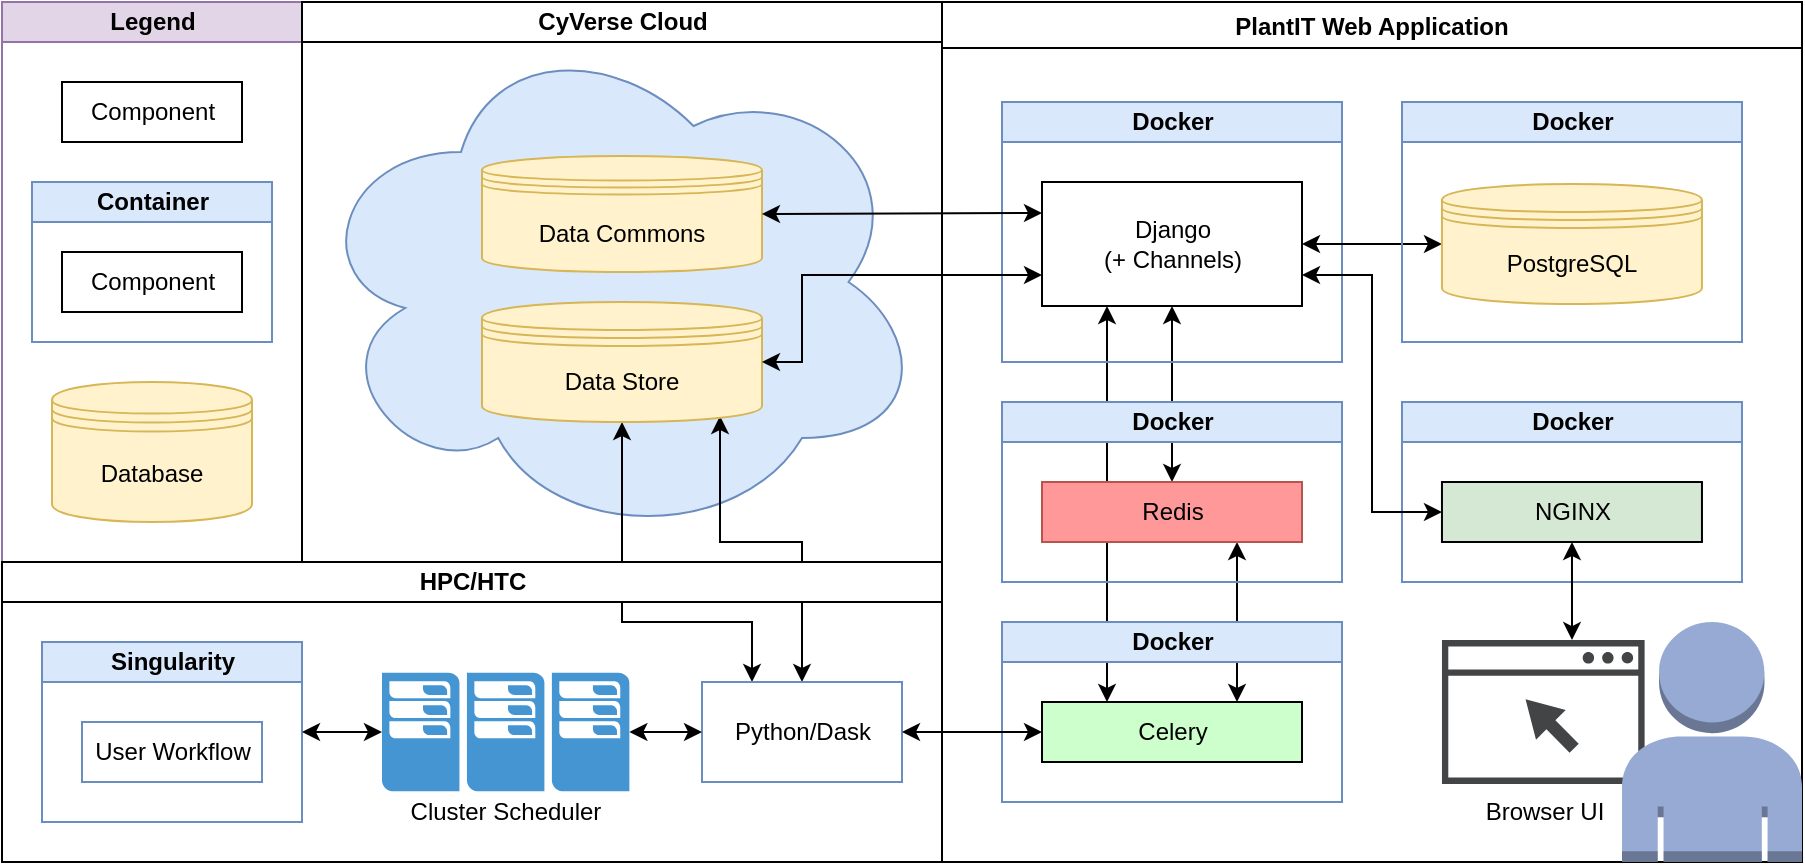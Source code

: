 <mxfile version="15.8.7" type="device"><diagram id="-mujnUQyETzRNn54WSRr" name="Page-1"><mxGraphModel dx="1186" dy="672" grid="1" gridSize="10" guides="1" tooltips="1" connect="1" arrows="1" fold="1" page="1" pageScale="1" pageWidth="850" pageHeight="1100" math="0" shadow="0"><root><mxCell id="0"/><mxCell id="1" parent="0"/><mxCell id="jiDZD1H1iM6Vtz3ghKW9-15" value="" style="ellipse;shape=cloud;whiteSpace=wrap;html=1;fillColor=#dae8fc;strokeColor=#6c8ebf;" parent="1" vertex="1"><mxGeometry x="192" y="810" width="310" height="260" as="geometry"/></mxCell><mxCell id="jiDZD1H1iM6Vtz3ghKW9-33" style="edgeStyle=orthogonalEdgeStyle;rounded=0;orthogonalLoop=1;jettySize=auto;html=1;exitX=0.25;exitY=0;exitDx=0;exitDy=0;entryX=0.5;entryY=1;entryDx=0;entryDy=0;startArrow=classic;startFill=1;" parent="1" source="jiDZD1H1iM6Vtz3ghKW9-27" target="KRTsN0oS1_rBEXScTUUf-78" edge="1"><mxGeometry relative="1" as="geometry"><Array as="points"><mxPoint x="415" y="1110"/><mxPoint x="350" y="1110"/></Array></mxGeometry></mxCell><mxCell id="jiDZD1H1iM6Vtz3ghKW9-34" style="edgeStyle=orthogonalEdgeStyle;rounded=0;orthogonalLoop=1;jettySize=auto;html=1;exitX=0.5;exitY=0;exitDx=0;exitDy=0;entryX=0.85;entryY=0.95;entryDx=0;entryDy=0;startArrow=classic;startFill=1;entryPerimeter=0;" parent="1" source="jiDZD1H1iM6Vtz3ghKW9-27" target="KRTsN0oS1_rBEXScTUUf-78" edge="1"><mxGeometry relative="1" as="geometry"><Array as="points"><mxPoint x="440" y="1070"/><mxPoint x="399" y="1070"/></Array></mxGeometry></mxCell><mxCell id="KRTsN0oS1_rBEXScTUUf-1" value="PlantIT Web Application" style="swimlane;" parent="1" vertex="1"><mxGeometry x="510" y="800" width="430" height="430" as="geometry"/></mxCell><mxCell id="5UJgsQlKjCk5yGTGNbXe-13" style="edgeStyle=orthogonalEdgeStyle;rounded=0;orthogonalLoop=1;jettySize=auto;html=1;exitX=0.75;exitY=0;exitDx=0;exitDy=0;startArrow=classic;startFill=1;entryX=0.75;entryY=1;entryDx=0;entryDy=0;" parent="KRTsN0oS1_rBEXScTUUf-1" source="5UJgsQlKjCk5yGTGNbXe-12" target="jiDZD1H1iM6Vtz3ghKW9-12" edge="1"><mxGeometry relative="1" as="geometry"><mxPoint x="240" y="365" as="targetPoint"/></mxGeometry></mxCell><mxCell id="jiDZD1H1iM6Vtz3ghKW9-17" style="edgeStyle=orthogonalEdgeStyle;rounded=0;orthogonalLoop=1;jettySize=auto;html=1;exitX=0.5;exitY=0;exitDx=0;exitDy=0;entryX=0.5;entryY=1;entryDx=0;entryDy=0;startArrow=classic;startFill=1;" parent="KRTsN0oS1_rBEXScTUUf-1" source="jiDZD1H1iM6Vtz3ghKW9-12" target="jiDZD1H1iM6Vtz3ghKW9-9" edge="1"><mxGeometry relative="1" as="geometry"/></mxCell><mxCell id="jiDZD1H1iM6Vtz3ghKW9-18" style="edgeStyle=orthogonalEdgeStyle;rounded=0;orthogonalLoop=1;jettySize=auto;html=1;exitX=0.25;exitY=0;exitDx=0;exitDy=0;entryX=0.25;entryY=1;entryDx=0;entryDy=0;startArrow=classic;startFill=1;" parent="KRTsN0oS1_rBEXScTUUf-1" source="5UJgsQlKjCk5yGTGNbXe-12" target="jiDZD1H1iM6Vtz3ghKW9-9" edge="1"><mxGeometry relative="1" as="geometry"/></mxCell><mxCell id="KRTsN0oS1_rBEXScTUUf-79" value="Docker" style="swimlane;html=1;startSize=20;horizontal=1;containerType=tree;fillColor=#dae8fc;strokeColor=#6c8ebf;" parent="KRTsN0oS1_rBEXScTUUf-1" vertex="1"><mxGeometry x="229.99" y="200" width="170" height="90" as="geometry"/></mxCell><mxCell id="KRTsN0oS1_rBEXScTUUf-80" value="NGINX" style="html=1;fillColor=#D5E8D4;" parent="KRTsN0oS1_rBEXScTUUf-79" vertex="1"><mxGeometry x="19.99" y="40" width="130" height="30" as="geometry"/></mxCell><mxCell id="KRTsN0oS1_rBEXScTUUf-88" value="Docker" style="swimlane;html=1;startSize=20;horizontal=1;containerType=tree;fillColor=#dae8fc;strokeColor=#6c8ebf;" parent="KRTsN0oS1_rBEXScTUUf-1" vertex="1"><mxGeometry x="30" y="50" width="170" height="130" as="geometry"/></mxCell><mxCell id="jiDZD1H1iM6Vtz3ghKW9-9" value="&lt;div&gt;Django&lt;/div&gt;&lt;div&gt;(+ Channels)&lt;br&gt;&lt;/div&gt;" style="html=1;" parent="KRTsN0oS1_rBEXScTUUf-88" vertex="1"><mxGeometry x="20" y="40" width="130" height="62" as="geometry"/></mxCell><mxCell id="5UJgsQlKjCk5yGTGNbXe-11" value="Docker" style="swimlane;html=1;startSize=20;horizontal=1;containerType=tree;fillColor=#dae8fc;strokeColor=#6c8ebf;" parent="KRTsN0oS1_rBEXScTUUf-1" vertex="1"><mxGeometry x="30" y="310" width="170" height="90" as="geometry"/></mxCell><mxCell id="5UJgsQlKjCk5yGTGNbXe-12" value="Celery" style="html=1;fillColor=#CCFFCC;" parent="5UJgsQlKjCk5yGTGNbXe-11" vertex="1"><mxGeometry x="20" y="40" width="130" height="30" as="geometry"/></mxCell><mxCell id="5UJgsQlKjCk5yGTGNbXe-6" value="Docker" style="swimlane;html=1;startSize=20;horizontal=1;containerType=tree;fillColor=#dae8fc;strokeColor=#6c8ebf;" parent="KRTsN0oS1_rBEXScTUUf-1" vertex="1"><mxGeometry x="30" y="200" width="170" height="90" as="geometry"/></mxCell><mxCell id="jiDZD1H1iM6Vtz3ghKW9-12" value="Redis" style="html=1;strokeColor=#b85450;fillColor=#FF9999;" parent="5UJgsQlKjCk5yGTGNbXe-6" vertex="1"><mxGeometry x="20" y="40" width="130" height="30" as="geometry"/></mxCell><mxCell id="jiDZD1H1iM6Vtz3ghKW9-16" style="edgeStyle=orthogonalEdgeStyle;rounded=0;orthogonalLoop=1;jettySize=auto;html=1;exitX=0;exitY=0.5;exitDx=0;exitDy=0;entryX=1;entryY=0.75;entryDx=0;entryDy=0;startArrow=classic;startFill=1;" parent="KRTsN0oS1_rBEXScTUUf-1" source="KRTsN0oS1_rBEXScTUUf-80" target="jiDZD1H1iM6Vtz3ghKW9-9" edge="1"><mxGeometry relative="1" as="geometry"/></mxCell><mxCell id="KRTsN0oS1_rBEXScTUUf-66" value="Browser UI" style="pointerEvents=1;shadow=0;dashed=0;html=1;strokeColor=none;fillColor=#434445;aspect=fixed;labelPosition=center;verticalLabelPosition=bottom;verticalAlign=top;align=center;outlineConnect=0;shape=mxgraph.vvd.web_browser;" parent="KRTsN0oS1_rBEXScTUUf-1" vertex="1"><mxGeometry x="249.98" y="319.03" width="101.32" height="71.94" as="geometry"/></mxCell><mxCell id="KRTsN0oS1_rBEXScTUUf-164" style="edgeStyle=orthogonalEdgeStyle;rounded=1;orthogonalLoop=1;jettySize=auto;html=1;exitX=0.5;exitY=1;exitDx=0;exitDy=0;startArrow=classic;startFill=1;" parent="KRTsN0oS1_rBEXScTUUf-1" source="KRTsN0oS1_rBEXScTUUf-80" target="KRTsN0oS1_rBEXScTUUf-66" edge="1"><mxGeometry relative="1" as="geometry"><mxPoint x="300" y="430" as="sourcePoint"/><mxPoint x="580" y="434" as="targetPoint"/><Array as="points"><mxPoint x="315" y="300"/><mxPoint x="315" y="300"/></Array></mxGeometry></mxCell><mxCell id="jiDZD1H1iM6Vtz3ghKW9-20" value="" style="outlineConnect=0;dashed=0;verticalLabelPosition=bottom;verticalAlign=top;align=center;html=1;shape=mxgraph.aws3.user;fillColor=#96AAD3;gradientColor=none;" parent="KRTsN0oS1_rBEXScTUUf-1" vertex="1"><mxGeometry x="340" y="310" width="90" height="120" as="geometry"/></mxCell><mxCell id="jiDZD1H1iM6Vtz3ghKW9-35" style="edgeStyle=orthogonalEdgeStyle;rounded=0;orthogonalLoop=1;jettySize=auto;html=1;exitX=0;exitY=0.5;exitDx=0;exitDy=0;entryX=1;entryY=0.5;entryDx=0;entryDy=0;startArrow=classic;startFill=1;" parent="KRTsN0oS1_rBEXScTUUf-1" source="KRTsN0oS1_rBEXScTUUf-76" target="jiDZD1H1iM6Vtz3ghKW9-9" edge="1"><mxGeometry relative="1" as="geometry"/></mxCell><mxCell id="aUWc084KCAxSe4eGQ2s0-4" value="Docker" style="swimlane;html=1;startSize=20;horizontal=1;containerType=tree;fillColor=#dae8fc;strokeColor=#6c8ebf;" vertex="1" parent="KRTsN0oS1_rBEXScTUUf-1"><mxGeometry x="230" y="50" width="170" height="120" as="geometry"/></mxCell><mxCell id="KRTsN0oS1_rBEXScTUUf-76" value="PostgreSQL" style="shape=datastore;whiteSpace=wrap;html=1;fillColor=#fff2cc;strokeColor=#d6b656;" parent="aUWc084KCAxSe4eGQ2s0-4" vertex="1"><mxGeometry x="19.98" y="41" width="130" height="60" as="geometry"/></mxCell><mxCell id="KRTsN0oS1_rBEXScTUUf-108" value="Legend" style="swimlane;html=1;startSize=20;horizontal=1;containerType=tree;fillColor=#e1d5e7;strokeColor=#9673a6;" parent="1" vertex="1"><mxGeometry x="40" y="800" width="150" height="280" as="geometry"/></mxCell><mxCell id="KRTsN0oS1_rBEXScTUUf-109" value="Database" style="shape=datastore;whiteSpace=wrap;html=1;fillColor=#fff2cc;strokeColor=#d6b656;" parent="KRTsN0oS1_rBEXScTUUf-108" vertex="1"><mxGeometry x="25" y="190" width="100" height="70" as="geometry"/></mxCell><mxCell id="jiDZD1H1iM6Vtz3ghKW9-1" value="Container" style="swimlane;html=1;startSize=20;horizontal=1;containerType=tree;fillColor=#dae8fc;strokeColor=#6c8ebf;" parent="KRTsN0oS1_rBEXScTUUf-108" vertex="1"><mxGeometry x="15" y="90" width="120" height="80" as="geometry"/></mxCell><mxCell id="jiDZD1H1iM6Vtz3ghKW9-3" value="Component" style="html=1;" parent="jiDZD1H1iM6Vtz3ghKW9-1" vertex="1"><mxGeometry x="15.0" y="35" width="90" height="30" as="geometry"/></mxCell><mxCell id="KRTsN0oS1_rBEXScTUUf-115" value="Component" style="html=1;" parent="KRTsN0oS1_rBEXScTUUf-108" vertex="1"><mxGeometry x="30" y="40" width="90" height="30" as="geometry"/></mxCell><mxCell id="KRTsN0oS1_rBEXScTUUf-119" value="HPC/HTC" style="swimlane;html=1;startSize=20;horizontal=1;containerType=tree;" parent="1" vertex="1"><mxGeometry x="40" y="1080" width="470" height="150" as="geometry"/></mxCell><mxCell id="KRTsN0oS1_rBEXScTUUf-121" value="" style="pointerEvents=1;shadow=0;dashed=0;html=1;strokeColor=none;fillColor=#4495D1;labelPosition=center;verticalLabelPosition=bottom;verticalAlign=top;align=center;outlineConnect=0;shape=mxgraph.veeam.cluster;" parent="KRTsN0oS1_rBEXScTUUf-119" vertex="1"><mxGeometry x="189.99" y="55.4" width="123.69" height="59.2" as="geometry"/></mxCell><mxCell id="KRTsN0oS1_rBEXScTUUf-130" value="Singularity" style="swimlane;html=1;startSize=20;horizontal=1;containerType=tree;strokeColor=#6c8ebf;fillColor=#dae8fc;" parent="KRTsN0oS1_rBEXScTUUf-119" vertex="1"><mxGeometry x="20" y="40" width="130" height="90" as="geometry"/></mxCell><mxCell id="KRTsN0oS1_rBEXScTUUf-131" value="User Workflow" style="html=1;strokeColor=#6c8ebf;gradientDirection=east;fillColor=none;" parent="KRTsN0oS1_rBEXScTUUf-130" vertex="1"><mxGeometry x="20" y="40" width="90" height="30" as="geometry"/></mxCell><mxCell id="jiDZD1H1iM6Vtz3ghKW9-27" value="&lt;div&gt;Python/Dask&lt;/div&gt;" style="html=1;strokeColor=#6c8ebf;gradientDirection=east;fillColor=none;" parent="KRTsN0oS1_rBEXScTUUf-119" vertex="1"><mxGeometry x="350" y="60" width="100" height="50" as="geometry"/></mxCell><mxCell id="jiDZD1H1iM6Vtz3ghKW9-32" style="edgeStyle=orthogonalEdgeStyle;rounded=0;orthogonalLoop=1;jettySize=auto;html=1;exitX=1;exitY=0.5;exitDx=0;exitDy=0;startArrow=classic;startFill=1;" parent="KRTsN0oS1_rBEXScTUUf-119" source="KRTsN0oS1_rBEXScTUUf-130" target="KRTsN0oS1_rBEXScTUUf-121" edge="1"><mxGeometry relative="1" as="geometry"><mxPoint x="190" y="85" as="targetPoint"/></mxGeometry></mxCell><mxCell id="jiDZD1H1iM6Vtz3ghKW9-31" style="edgeStyle=orthogonalEdgeStyle;rounded=0;orthogonalLoop=1;jettySize=auto;html=1;exitX=0;exitY=0.5;exitDx=0;exitDy=0;startArrow=classic;startFill=1;" parent="KRTsN0oS1_rBEXScTUUf-119" source="jiDZD1H1iM6Vtz3ghKW9-27" target="KRTsN0oS1_rBEXScTUUf-121" edge="1"><mxGeometry relative="1" as="geometry"><mxPoint x="320" y="85" as="targetPoint"/></mxGeometry></mxCell><mxCell id="KRTsN0oS1_rBEXScTUUf-125" value="Cluster Scheduler" style="text;html=1;strokeColor=none;fillColor=none;align=center;verticalAlign=middle;whiteSpace=wrap;rounded=0;" parent="KRTsN0oS1_rBEXScTUUf-119" vertex="1"><mxGeometry x="177.76" y="114.6" width="148.16" height="20" as="geometry"/></mxCell><mxCell id="KRTsN0oS1_rBEXScTUUf-78" value="&lt;span&gt;Data Store&lt;/span&gt;" style="shape=datastore;whiteSpace=wrap;html=1;fillColor=#fff2cc;strokeColor=#d6b656;" parent="1" vertex="1"><mxGeometry x="280" y="950" width="140" height="60" as="geometry"/></mxCell><mxCell id="jiDZD1H1iM6Vtz3ghKW9-21" value="CyVerse Cloud" style="swimlane;html=1;startSize=20;horizontal=1;containerType=tree;" parent="1" vertex="1"><mxGeometry x="190" y="800" width="320" height="280" as="geometry"/></mxCell><mxCell id="jiDZD1H1iM6Vtz3ghKW9-26" value="Data Commons" style="shape=datastore;whiteSpace=wrap;html=1;fillColor=#fff2cc;strokeColor=#d6b656;" parent="1" vertex="1"><mxGeometry x="280" y="877" width="140" height="58" as="geometry"/></mxCell><mxCell id="jiDZD1H1iM6Vtz3ghKW9-30" style="edgeStyle=orthogonalEdgeStyle;rounded=0;orthogonalLoop=1;jettySize=auto;html=1;exitX=0;exitY=0.5;exitDx=0;exitDy=0;entryX=1;entryY=0.5;entryDx=0;entryDy=0;startArrow=classic;startFill=1;" parent="1" source="5UJgsQlKjCk5yGTGNbXe-12" target="jiDZD1H1iM6Vtz3ghKW9-27" edge="1"><mxGeometry relative="1" as="geometry"/></mxCell><mxCell id="jiDZD1H1iM6Vtz3ghKW9-37" style="edgeStyle=orthogonalEdgeStyle;rounded=0;orthogonalLoop=1;jettySize=auto;html=1;exitX=0;exitY=0.75;exitDx=0;exitDy=0;entryX=1;entryY=0.5;entryDx=0;entryDy=0;startArrow=classic;startFill=1;" parent="1" source="jiDZD1H1iM6Vtz3ghKW9-9" target="KRTsN0oS1_rBEXScTUUf-78" edge="1"><mxGeometry relative="1" as="geometry"><Array as="points"><mxPoint x="440" y="937"/><mxPoint x="440" y="980"/></Array></mxGeometry></mxCell><mxCell id="aUWc084KCAxSe4eGQ2s0-2" value="" style="endArrow=classic;startArrow=classic;html=1;rounded=0;exitX=1;exitY=0.5;exitDx=0;exitDy=0;entryX=0;entryY=0.25;entryDx=0;entryDy=0;" edge="1" parent="1" source="jiDZD1H1iM6Vtz3ghKW9-26" target="jiDZD1H1iM6Vtz3ghKW9-9"><mxGeometry width="50" height="50" relative="1" as="geometry"><mxPoint x="580" y="1040" as="sourcePoint"/><mxPoint x="630" y="990" as="targetPoint"/></mxGeometry></mxCell></root></mxGraphModel></diagram></mxfile>